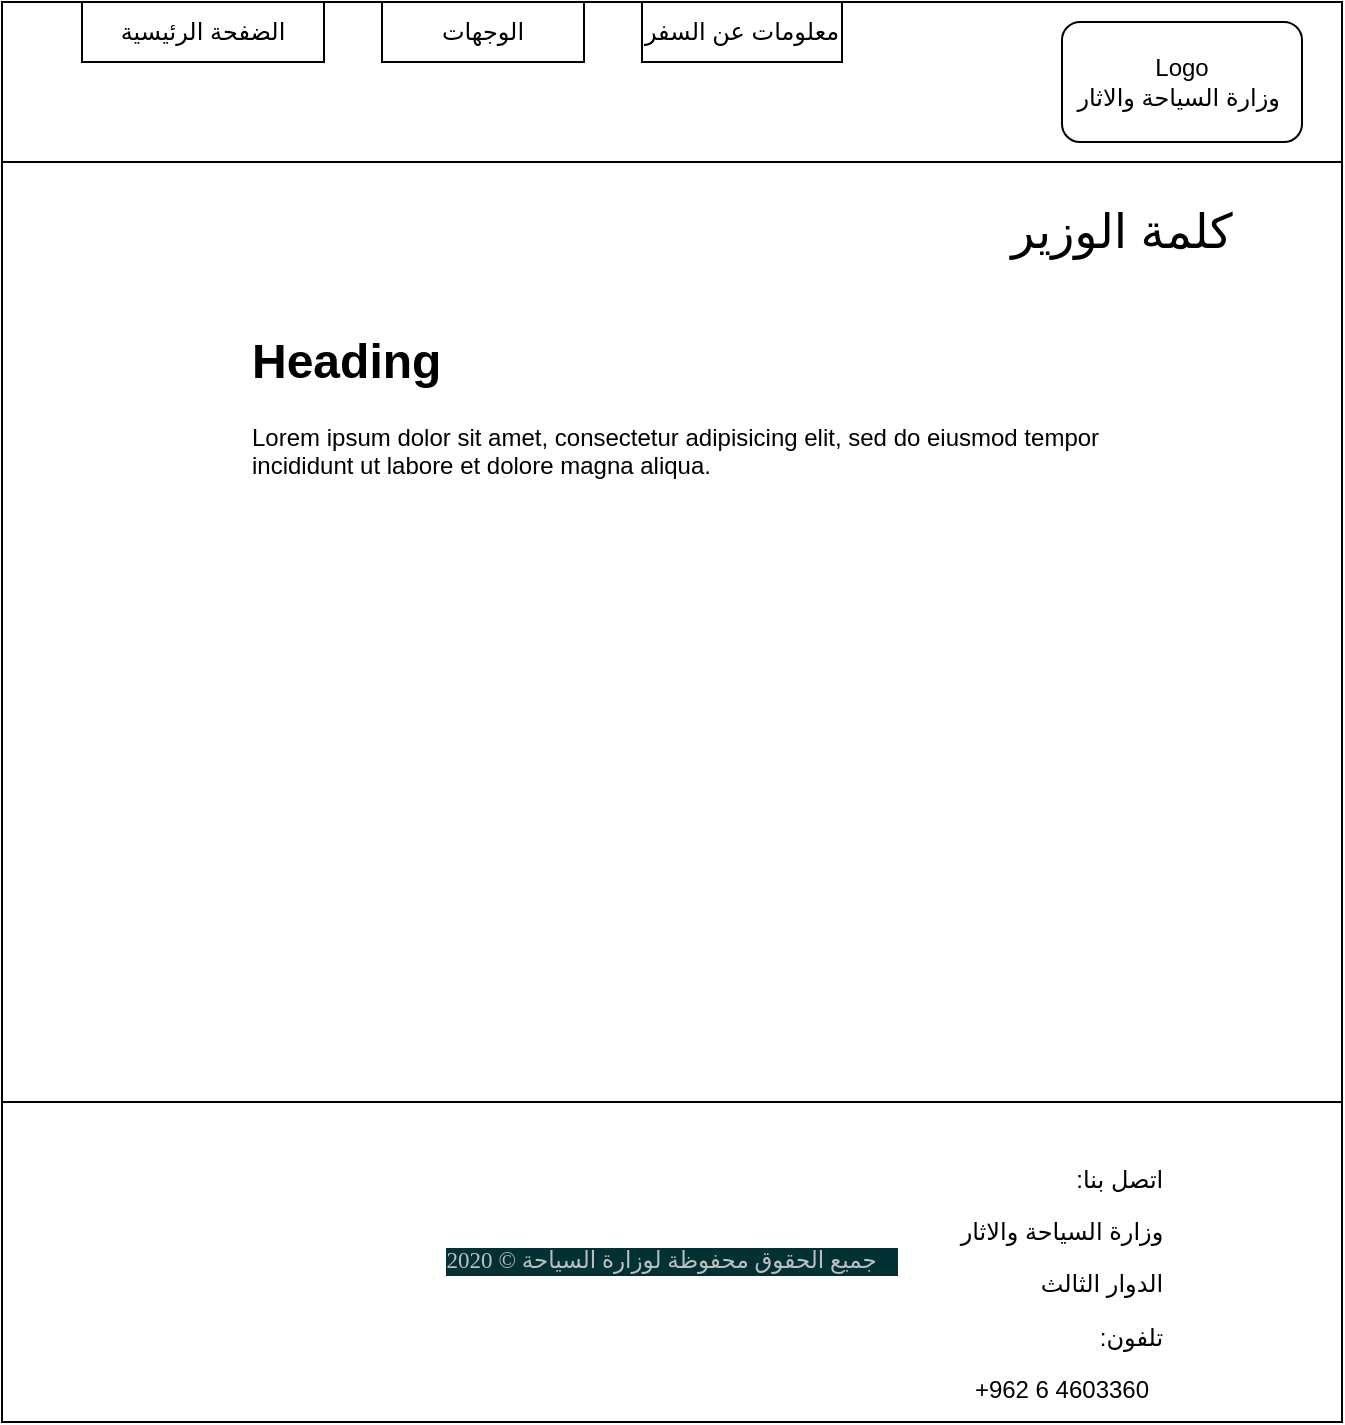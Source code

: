<mxfile version="13.6.2" type="device"><diagram id="xen4RyEMtsmkyq4Z1RzD" name="Page-1"><mxGraphModel dx="1865" dy="1717" grid="1" gridSize="10" guides="1" tooltips="1" connect="1" arrows="1" fold="1" page="1" pageScale="1" pageWidth="827" pageHeight="1169" math="0" shadow="0"><root><mxCell id="0"/><mxCell id="1" parent="0"/><mxCell id="Ptxq987DWH49PSawyGeU-1" value="" style="rounded=0;whiteSpace=wrap;html=1;" parent="1" vertex="1"><mxGeometry x="-10" y="-100" width="670" height="700" as="geometry"/></mxCell><mxCell id="Ptxq987DWH49PSawyGeU-3" value="" style="rounded=0;whiteSpace=wrap;html=1;" parent="1" vertex="1"><mxGeometry x="-10" y="-100" width="670" height="80" as="geometry"/></mxCell><mxCell id="Ptxq987DWH49PSawyGeU-4" value="الضفحة الرئيسية" style="rounded=0;whiteSpace=wrap;html=1;" parent="1" vertex="1"><mxGeometry x="30" y="-100" width="121" height="30" as="geometry"/></mxCell><mxCell id="Ptxq987DWH49PSawyGeU-5" value="معلومات عن السفر" style="rounded=0;whiteSpace=wrap;html=1;" parent="1" vertex="1"><mxGeometry x="310" y="-100" width="100" height="30" as="geometry"/></mxCell><mxCell id="Ptxq987DWH49PSawyGeU-6" value="الوجهات" style="rounded=0;whiteSpace=wrap;html=1;" parent="1" vertex="1"><mxGeometry x="180" y="-100" width="101" height="30" as="geometry"/></mxCell><mxCell id="Ptxq987DWH49PSawyGeU-7" value="Logo&lt;br&gt;وزارة السياحة والاثار&amp;nbsp;" style="rounded=1;whiteSpace=wrap;html=1;" parent="1" vertex="1"><mxGeometry x="520" y="-90" width="120" height="60" as="geometry"/></mxCell><mxCell id="Ptxq987DWH49PSawyGeU-8" value="&lt;font style=&quot;font-size: 24px&quot;&gt;كلمة الوزير&lt;/font&gt;" style="text;html=1;strokeColor=none;fillColor=none;align=center;verticalAlign=middle;whiteSpace=wrap;rounded=0;" parent="1" vertex="1"><mxGeometry x="460" width="180" height="30" as="geometry"/></mxCell><mxCell id="Ptxq987DWH49PSawyGeU-10" value="&lt;h1&gt;Heading&lt;/h1&gt;&lt;p&gt;Lorem ipsum dolor sit amet, consectetur adipisicing elit, sed do eiusmod tempor incididunt ut labore et dolore magna aliqua.&lt;/p&gt;" style="text;html=1;strokeColor=none;fillColor=none;spacing=5;spacingTop=-20;whiteSpace=wrap;overflow=hidden;rounded=0;" parent="1" vertex="1"><mxGeometry x="110" y="60" width="470" height="330" as="geometry"/></mxCell><mxCell id="Ptxq987DWH49PSawyGeU-60" value="&lt;div class=&quot;sct-copyright&quot; style=&quot;box-sizing: border-box ; color: rgb(189 , 190 , 192) ; float: right ; padding-left: 0px ; padding-right: 0.9em ; font-family: &amp;#34;newfont&amp;#34; ; font-size: 11.52px ; text-align: left ; background-color: rgb(1 , 49 , 51)&quot;&gt;جميع الحقوق محفوظة لوزارة السياحة ©&amp;nbsp;2020&lt;/div&gt;&lt;div&gt;&lt;br&gt;&lt;/div&gt;" style="rounded=0;whiteSpace=wrap;html=1;" parent="1" vertex="1"><mxGeometry x="-10" y="450" width="670" height="160" as="geometry"/></mxCell><mxCell id="Ptxq987DWH49PSawyGeU-61" value="&lt;p class=&quot;MsoNormal&quot; align=&quot;right&quot; style=&quot;text-align: right&quot;&gt;&lt;span lang=&quot;AR-SA&quot; dir=&quot;RTL&quot; style=&quot;font-family: &amp;#34;arial&amp;#34; , sans-serif&quot;&gt;&lt;span style=&quot;background-color: rgb(255 , 255 , 255)&quot;&gt;اتصل بنا:&lt;/span&gt;&lt;span style=&quot;background-color: yellow&quot;&gt;&lt;/span&gt;&lt;/span&gt;&lt;/p&gt;&lt;p class=&quot;MsoNormal&quot; align=&quot;right&quot; style=&quot;text-align: right&quot;&gt;&lt;span lang=&quot;AR-SA&quot; dir=&quot;RTL&quot; style=&quot;font-family: &amp;#34;arial&amp;#34; , sans-serif&quot;&gt;&lt;span style=&quot;background-color: rgb(255 , 255 , 255)&quot;&gt;وزارة السياحة والاثار&lt;/span&gt;&lt;/span&gt;&lt;/p&gt;&lt;p class=&quot;MsoNormal&quot; align=&quot;right&quot; style=&quot;text-align: right&quot;&gt;&lt;span lang=&quot;AR-SA&quot; dir=&quot;RTL&quot; style=&quot;font-family: &amp;#34;arial&amp;#34; , sans-serif&quot;&gt;&lt;span style=&quot;background-color: rgb(255 , 255 , 255)&quot;&gt;الدوار الثالث&amp;nbsp;&lt;/span&gt;&lt;/span&gt;&lt;/p&gt;&lt;p class=&quot;MsoNormal&quot; align=&quot;right&quot; style=&quot;text-align: right&quot;&gt;&lt;span lang=&quot;AR-SA&quot; dir=&quot;RTL&quot; style=&quot;font-family: &amp;#34;arial&amp;#34; , sans-serif&quot;&gt;&lt;span style=&quot;background-color: rgb(255 , 255 , 255)&quot;&gt;تلفون:&lt;/span&gt;&lt;/span&gt;&lt;/p&gt;&lt;span style=&quot;line-height: 107% ; font-family: &amp;#34;arial&amp;#34; , sans-serif&quot;&gt;&lt;font style=&quot;font-size: 12px&quot;&gt;+962 6 4603360&lt;/font&gt;&lt;/span&gt;" style="text;html=1;strokeColor=none;fillColor=none;align=center;verticalAlign=middle;whiteSpace=wrap;rounded=0;" parent="1" vertex="1"><mxGeometry x="440" y="470" width="160" height="130" as="geometry"/></mxCell></root></mxGraphModel></diagram></mxfile>